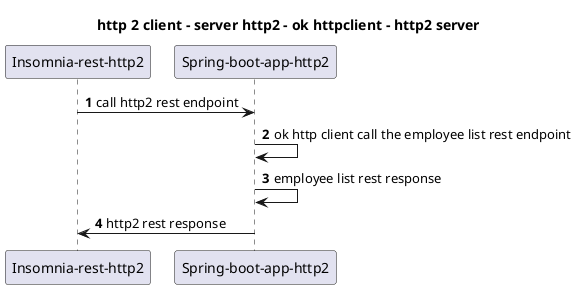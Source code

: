 @startuml
'https://plantuml.com/sequence-diagram

autonumber

title "http 2 client - server http2 - ok httpclient - http2 server"

participant "Insomnia-rest-http2"
participant "Spring-boot-app-http2"

"Insomnia-rest-http2" -> "Spring-boot-app-http2": call http2 rest endpoint
"Spring-boot-app-http2" -> "Spring-boot-app-http2": ok http client call the employee list rest endpoint
"Spring-boot-app-http2" -> "Spring-boot-app-http2": employee list rest response
"Spring-boot-app-http2" -> "Insomnia-rest-http2": http2 rest response

@enduml
